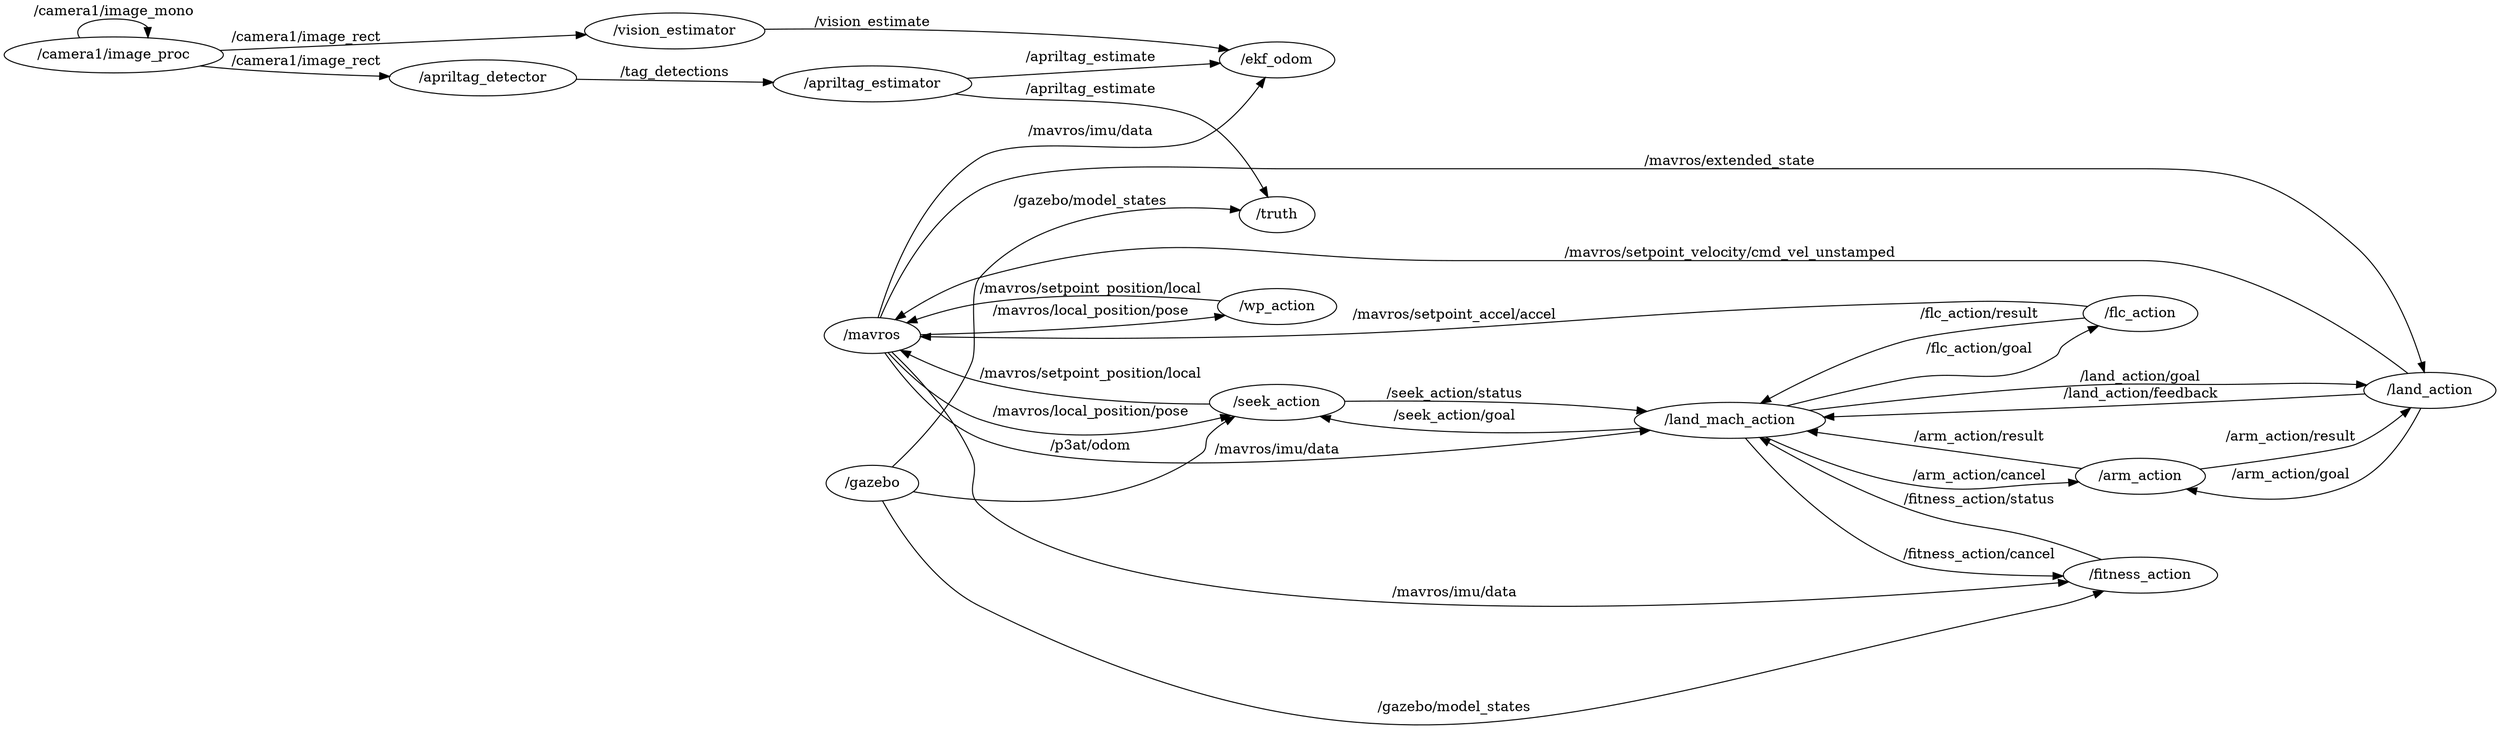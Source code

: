 digraph graphname {
	graph [bb="0,0,2376.8,961",
		compound=True,
		rank=same,
		rankdir=LR,
		ranksep=0.2
	];
	node [label="\N"];
    n___camera1__image_proc		 [URL=__camera1__image_proc,
        height=0.5,
        label="/camera1/image_proc",
        pos="103.74,93",
        shape=ellipse,
        tooltip="/camera1/image_proc",
        width=2.4373];
    n___camera1__image_proc -> n___camera1__image_proc		 [URL=topic_3A__camera1__image_mono,
        label="/camera1/image_mono",
        lp="103.74,136.5",
        penwidth=1,
        pos="e,132.09,110.04 75.39,110.04 69.604,119.86 79.055,129 103.74,129 119.17,129 128.65,125.43 132.18,120.35"];
	n___mavros	 [URL=__mavros,
		height=0.5,
		label="/mavros",
		pos="1126.9,572",
		shape=ellipse,
		tooltip="/mavros",
		width=1.1013];
	n___seek_action	 [URL=__seek_action,
		height=0.5,
		label="/seek_action",
		pos="1409.1,766",
		shape=ellipse,
		tooltip="/seek_action",
		width=1.5165];
	n___mavros -> n___seek_action	 [URL=topic_3A__mavros__local_position__pose,
		label="/mavros/local_position/pose",
		lp="1260.5,731.5",
		penwidth=1,
		pos="e,1388.7,749.23 1128.8,590.35 1131.3,618.89 1140.4,673.5 1174.5,701 1234.6,749.4 1274.5,696.42 1346.5,724 1358.5,728.59 1370.5,735.93 1380.6,743.2"];
	n___land_action	 [URL=__land_action,
		height=0.5,
		label="/land_action",
		pos="2092.5,714",
		shape=ellipse,
		tooltip="/land_action",
		width=1.4985];
	n___mavros -> n___land_action	 [URL=topic_3A__mavros__extended_state,
		label="/mavros/extended_state",
		lp="1601.2,682.5",
		penwidth=1,
		pos="e,2043.8,706.04 1142.1,588.76 1150.6,597.53 1162.1,607.54 1174.5,613 1217.9,632.04 1975.7,696.75 2022.7,703 2026.3,703.48 2030.1,704 2033.8,704.55"];
	n___fitness_action	 [URL=__fitness_action,
		height=0.5,
		label="/fitness_action",
		pos="2092.5,900",
		shape=ellipse,
		tooltip="/fitness_action",
		width=1.7151];
	n___mavros -> n___fitness_action	 [URL=topic_3A__mavros__imu__data,
		label="/mavros/imu/data",
		lp="1601.2,913.5",
		penwidth=1,
		pos="e,2031.4,902.85 1128.9,590.03 1132,639.47 1143.3,775.42 1174.5,805 1295.7,919.82 1828.4,910.58 2021.4,903.24"];
	n___wp_action	 [URL=__wp_action,
		height=0.5,
		label="/wp_action",
		pos="1409.1,547",
		shape=ellipse,
		tooltip="/wp_action",
		width=1.3902];
	n___mavros -> n___wp_action	 [URL=topic_3A__mavros__local_position__pose,
		label="/mavros/local_position/pose",
		lp="1260.5,542.5",
		penwidth=1,
		pos="e,1368.8,536.16 1143.5,555.22 1151.8,547.47 1162.8,539.08 1174.5,535 1235.4,513.79 1310.6,523.49 1358.9,533.93"];
	n___land_mach_action	 [URL=__land_mach_action,
		height=0.5,
		label="/land_mach_action",
		pos="1816.7,789",
		shape=ellipse,
		tooltip="/land_mach_action",
		width=2.1665];
	n___mavros -> n___land_mach_action	 [URL=topic_3A__mavros__imu__data,
		label="/mavros/imu/data",
		lp="1409.1,819.5",
		penwidth=1,
		pos="e,1756.9,800.75 1127.1,590.06 1126.7,624.62 1131.1,700.16 1174.5,739 1232.3,790.64 1288.2,716.11 1346.5,767 1355.7,774.94 1345.2,785.37 1354.5,793 1391.5,823.08 1613.7,814.25 1730.7,804 1735.9,803.55 1741.3,802.94 1746.6,802.23"];
	n___flc_action	 [URL=__flc_action,
		height=0.5,
		label="/flc_action",
		pos="2092.5,463",
		shape=ellipse,
		tooltip="/flc_action",
		width=1.336];
	n___ekf_odom	 [URL=__ekf_odom,
		height=0.5,
		label="/ekf_odom",
		pos="1409.1,263",
		shape=ellipse,
		tooltip="/ekf_odom",
		width=1.3721];
	n___mavros -> n___ekf_odom	 [URL=topic_3A__mavros__imu__data,
		label="/mavros/imu/data",
		lp="1260.5,416.5",
		penwidth=1,
		pos="e,1389.9,279.65 1135.6,554.18 1144.4,533.22 1158.5,497.2 1166.5,465 1169.6,452.8 1165.6,417.85 1174.5,409 1229.3,354.71 1291.9,440.42 1346.5,386 1365,367.64 1344.1,351.83 1354.5,328 1361.2,312.87 1372.4,298.44 1382.8,287.04"];
	n___seek_action -> n___mavros	 [URL=topic_3A__mavros__setpoint_position__local,
		label="/mavros/setpoint_position/local",
		lp="1260.5,694.5",
		penwidth=1,
		pos="e,1136.1,589.75 1394.7,748.4 1376.8,725.01 1347.3,686.55 1346.5,686 1280.7,641.62 1239.4,683.72 1174.5,638 1160.4,628.02 1149,612.31 1141.1,598.72"];
	n___seek_action -> n___land_mach_action	 [URL=topic_3A__seek_action__status,
		label="/seek_action/status",
		lp="1601.2,792.5",
		penwidth=1,
		pos="e,1740.6,784.74 1463.2,769.01 1531.1,772.86 1649.8,779.59 1730.5,784.17"];
	n___land_action -> n___mavros	 [URL=topic_3A__mavros__setpoint_velocity__cmd_vel_unstamped,
		label="/mavros/setpoint_velocity/cmd_vel_unstamped",
		lp="1601.2,584.5",
		penwidth=1,
		pos="e,1158.2,583.2 2087.1,695.7 2079.5,667.98 2060.6,616.19 2022.7,594 1697.3,403.62 1546.7,646.94 1174.5,587 1172.4,586.65 1170.1,586.21 1167.9,585.72"];
	n___arm_action	 [URL=__arm_action,
		height=0.5,
		label="/arm_action",
		pos="2323.5,761",
		shape=ellipse,
		tooltip="/arm_action",
		width=1.4804];
	n___land_action -> n___arm_action	 [URL=topic_3A__arm_action__goal,
		label="/arm_action/goal",
		lp="2212.2,754.5",
		penwidth=1,
		pos="e,2279.4,750.8 2140.1,722.67 2174,729.08 2221,738.2 2262.2,747 2264.6,747.5 2267,748.02 2269.4,748.56"];
	n___land_action -> n___land_mach_action	 [URL=topic_3A__land_action__feedback,
		label="/land_action/feedback",
		lp="1962.7,729.5",
		penwidth=1,
		pos="e,1833.6,771.29 2041.3,707.91 2002.3,705.1 1947.5,705.41 1902.7,722 1878.9,730.81 1856.6,748.94 1840.8,764.13"];
	n___gazebo	 [URL=__gazebo,
		height=0.5,
		label="/gazebo",
		pos="651.41,750",
		shape=ellipse,
		tooltip="/gazebo",
		width=1.0652];
	n___gazebo -> n___seek_action	 [URL=topic_3A__p3at__odom,
		label="/p3at/odom",
		lp="1030.2,825.5",
		penwidth=1,
		pos="e,1369.8,778.47 671.83,765.56 688.1,777.55 712.5,793.2 736.76,800 924.12,852.51 979.96,803.89 1174.5,805 1251,805.44 1281.5,845.19 1346.5,805 1353.3,800.82 1348.8,794.46 1354.5,789 1356.5,787.18 1358.6,785.48 1360.8,783.92"];
	n___gazebo -> n___fitness_action	 [URL=topic_3A__gazebo__model_states,
		label="/gazebo/model_states",
		lp="1260.5,953.5",
		penwidth=1,
		pos="e,2048.9,912.79 665.95,766.89 681.16,784.57 707.56,811.57 736.76,825 1140.1,1010.5 1286.8,930.32 1730.7,925 1860.5,923.44 1894.2,936.12 2022.7,918 2028.1,917.25 2033.6,916.23 2039.1,915.05"];
	n___truth	 [URL=__truth,
		height=0.5,
		label="/truth",
		pos="918,431",
		shape=ellipse,
		tooltip="/truth",
		width=0.88464];
	n___gazebo -> n___truth	 [URL=topic_3A__gazebo__model_states,
		label="/gazebo/model_states",
		lp="795.76,654.5",
		penwidth=1,
		pos="e,903.6,447.16 666.27,733.3 710.04,680.53 845.5,517.21 896.92,455.21"];
	n___apriltag_estimator	 [URL=__apriltag_estimator,
		height=0.5,
		label="/apriltag_estimator",
		pos="651.41,202",
		shape=ellipse,
		tooltip="/apriltag_estimator",
		width=2.1484];
	n___apriltag_estimator -> n___truth	 [URL=topic_3A__apriltag_estimate,
		label="/apriltag_estimate",
		lp="795.76,383.5",
		penwidth=1,
		pos="e,899.77,416.09 672.74,219.59 720.52,260.95 839.89,364.26 892,409.36"];
	n___vision_estimator -> n___ekf_odom	 [URL=topic_3A__vision_estimate,
		label="/vision_estimate",
		lp="1030.2,238.5",
		penwidth=1,
		pos="e,1362.4,256.79 726.49,206.36 853.55,214.14 1121.1,231.77 1346.5,255 1348.5,255.2 1350.4,255.41 1352.4,255.63"];
	n___apriltag_estimator -> n___ekf_odom	 [URL=topic_3A__apriltag_estimate,
		label="/apriltag_estimate",
		lp="1030.2,238.5",
		penwidth=1,
		pos="e,1362.4,256.79 726.49,206.36 853.55,214.14 1121.1,231.77 1346.5,255 1348.5,255.2 1350.4,255.41 1352.4,255.63"];
	n___fitness_action -> n___land_mach_action	 [URL=topic_3A__fitness_action__status,
		label="/fitness_action/status",
		lp="1962.7,855.5",
		penwidth=1,
		pos="e,1851.4,805.22 2073.4,882.64 2060.4,871.06 2041.7,856.45 2022.7,848 1973.1,825.93 1954.7,840.79 1902.7,825 1888.8,820.76 1874,814.99 1860.8,809.32"];
	n___arm_action -> n___land_action	 [URL=topic_3A__arm_action__result,
		label="/arm_action/result",
		lp="2212.2,716.5",
		penwidth=1,
		pos="e,2137.2,703.89 2308.5,743.57 2297.4,731.3 2280.7,715.89 2262.2,709 2225.6,695.4 2181.4,697.31 2147.4,702.27"];
	n___arm_action -> n___land_mach_action	 [URL=topic_3A__arm_action__result,
		label="/arm_action/result",
		lp="2092.5,784.5",
		penwidth=1,
		pos="e,1892.7,784.84 2270.6,763.88 2183.7,768.7 2008.2,778.43 1903,784.27"];
	n___vision_estimator	 [URL=__vision_estimator,
		height=0.5,
		label="/vision_estimator",
		pos="103.74,201",
		shape=ellipse,
		tooltip="/vision_estimator",
		width=2.004];
	n___wp_action -> n___mavros	 [URL=topic_3A__mavros__setpoint_position__local,
		label="/mavros/setpoint_position/local",
		lp="1260.5,575.5",
		penwidth=1,
		pos="e,1166,568.6 1360.3,551.27 1308.9,555.85 1227.7,563.09 1176.2,567.69"];
	n___land_mach_action -> n___seek_action	 [URL=topic_3A__seek_action__goal,
		label="/seek_action/goal",
		lp="1601.2,759.5",
		penwidth=1,
		pos="e,1452.7,755.04 1785.6,772.3 1769.8,764.45 1749.8,755.97 1730.7,752 1618,728.53 1586.1,739.16 1471.7,752 1468.7,752.34 1465.6,752.77 1462.6,753.26"];
	n___land_mach_action -> n___land_action	 [URL=topic_3A__land_action__goal,
		label="/land_action/goal",
		lp="1962.7,767.5",
		penwidth=1,
		pos="e,2055.3,727.09 1858.9,773.67 1872.7,768.87 1888.2,763.83 1902.7,760 1955.2,746.09 1970.2,750.76 2022.7,737 2030.3,735.03 2038.2,732.66 2045.8,730.22"];
	n___land_mach_action -> n___fitness_action	 [URL=topic_3A__fitness_action__cancel,
		label="/fitness_action/cancel",
		lp="1962.7,893.5",
		penwidth=1,
		pos="e,2041.5,889.76 1832.7,806.64 1848.4,823.82 1874.6,849.3 1902.7,863 1951.5,886.76 1969.4,875.47 2022.7,886 2025.6,886.56 2028.5,887.15 2031.4,887.74"];
	n___land_mach_action -> n___arm_action	 [URL=topic_3A__arm_action__cancel,
		label="/arm_action/cancel",
		lp="2092.5,820.5",
		penwidth=1,
		pos="e,2296.1,776.56 1883.5,798.37 1890,799.03 1896.5,799.6 1902.7,800 2062.2,810.28 2107.2,829.12 2262.2,790 2270.5,787.9 2279.1,784.58 2287.1,780.94"];
	n___land_mach_action -> n___flc_action	 [URL=topic_3A__flc_action__goal,
		label="/flc_action/goal",
		lp="1962.7,628.5",
		penwidth=1,
		pos="e,2087.6,481.17 1831.4,771.14 1848.8,747.48 1878.5,703.85 1894.7,662 1901.4,644.68 1889.6,634.11 1902.7,621 1941.2,582.67 1979.3,630.63 2022.7,598 2057.9,571.59 2076.4,522.14 2085.1,490.97"];
	n___apriltag_detector	 [URL=__apriltag_detector,
		height=0.5,
		label="/apriltag_detector",
		pos="403.28,93",
		shape=ellipse,
		tooltip="/apriltag_detector",
		width=2.022];
	n___apriltag_detector -> n___apriltag_estimator	 [URL=topic_3A__tag_detections,
		label="/tag_detections",
		lp="525.07,171.5",
		penwidth=1,
		pos="e,614.41,186.06 439.54,108.62 483.16,127.93 557.48,160.84 605.23,181.99"];
	n___camera1__image_proc -> n___apriltag_detector	 [URL=topic_3A__camera1__image_rect,
		label="/camera1/image_rect",
		lp="264.98,100.5",
		penwidth=1,
		pos="e,330.36,93 191.6,93 232.15,93 280.18,93 320.12,93"];
	n___camera1__image_proc -> n___vision_estimator	 [URL=topic_3A__camera1__image_rect,
		label="/camera1/image_rect",
		lp="264.98,100.5",
		penwidth=1,
		pos="e,330.36,93 191.6,93 232.15,93 280.18,93 320.12,93"];
	n___flc_action -> n___mavros	 [URL=topic_3A__mavros__setpoint_accel__accel,
		label="/mavros/setpoint_accel/accel",
		lp="1601.2,465.5",
		penwidth=1,
		pos="e,1132.7,554.17 2044.4,461.59 1867.5,456.65 1248,442.89 1174.5,490 1155.1,502.44 1143,525.98 1136,544.66"];
	n___flc_action -> n___land_mach_action	 [URL=topic_3A__flc_action__result,
		label="/flc_action/result",
		lp="1962.7,695.5",
		penwidth=1,
		pos="e,1829,771.12 2088.9,481.14 2083.2,515.63 2066.1,591.22 2022.7,636 1982.3,677.73 1949.3,653.28 1902.7,688 1874.8,708.78 1850.1,740.45 1834.6,762.77"];
}

